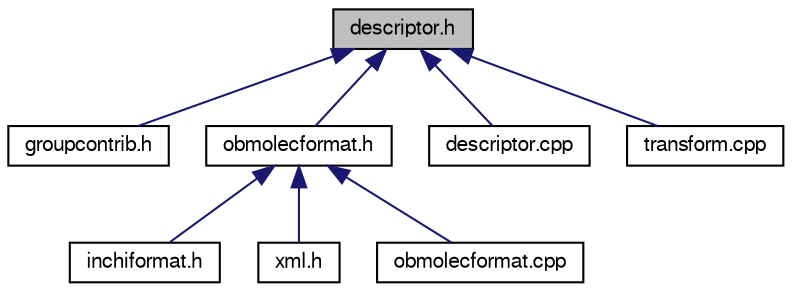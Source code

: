 digraph G
{
  edge [fontname="FreeSans",fontsize="10",labelfontname="FreeSans",labelfontsize="10"];
  node [fontname="FreeSans",fontsize="10",shape=record];
  Node1 [label="descriptor.h",height=0.2,width=0.4,color="black", fillcolor="grey75", style="filled" fontcolor="black"];
  Node1 -> Node2 [dir=back,color="midnightblue",fontsize="10",style="solid",fontname="FreeSans"];
  Node2 [label="groupcontrib.h",height=0.2,width=0.4,color="black", fillcolor="white", style="filled",URL="$groupcontrib_8h.shtml",tooltip="Handle group contribution algorithms."];
  Node1 -> Node3 [dir=back,color="midnightblue",fontsize="10",style="solid",fontname="FreeSans"];
  Node3 [label="obmolecformat.h",height=0.2,width=0.4,color="black", fillcolor="white", style="filled",URL="$obmolecformat_8h.shtml",tooltip="Subclass of OBFormat for conversion of OBMol."];
  Node3 -> Node4 [dir=back,color="midnightblue",fontsize="10",style="solid",fontname="FreeSans"];
  Node4 [label="inchiformat.h",height=0.2,width=0.4,color="black", fillcolor="white", style="filled",URL="$inchiformat_8h.shtml"];
  Node3 -> Node5 [dir=back,color="midnightblue",fontsize="10",style="solid",fontname="FreeSans"];
  Node5 [label="xml.h",height=0.2,width=0.4,color="black", fillcolor="white", style="filled",URL="$xml_8h.shtml",tooltip="Declaration of XMLConversion, declaration and definition of XMLBaseFormat and XMLMoleculeFormat..."];
  Node3 -> Node6 [dir=back,color="midnightblue",fontsize="10",style="solid",fontname="FreeSans"];
  Node6 [label="obmolecformat.cpp",height=0.2,width=0.4,color="black", fillcolor="white", style="filled",URL="$obmolecformat_8cpp.shtml",tooltip="Subclass of OBFormat for conversion of OBMol."];
  Node1 -> Node7 [dir=back,color="midnightblue",fontsize="10",style="solid",fontname="FreeSans"];
  Node7 [label="descriptor.cpp",height=0.2,width=0.4,color="black", fillcolor="white", style="filled",URL="$descriptor_8cpp.shtml",tooltip="Base class for molecular descriptors."];
  Node1 -> Node8 [dir=back,color="midnightblue",fontsize="10",style="solid",fontname="FreeSans"];
  Node8 [label="transform.cpp",height=0.2,width=0.4,color="black", fillcolor="white", style="filled",URL="$transform_8cpp.shtml",tooltip="Perform command-line requested transformations for OBMol and SMARTS filtering."];
}
